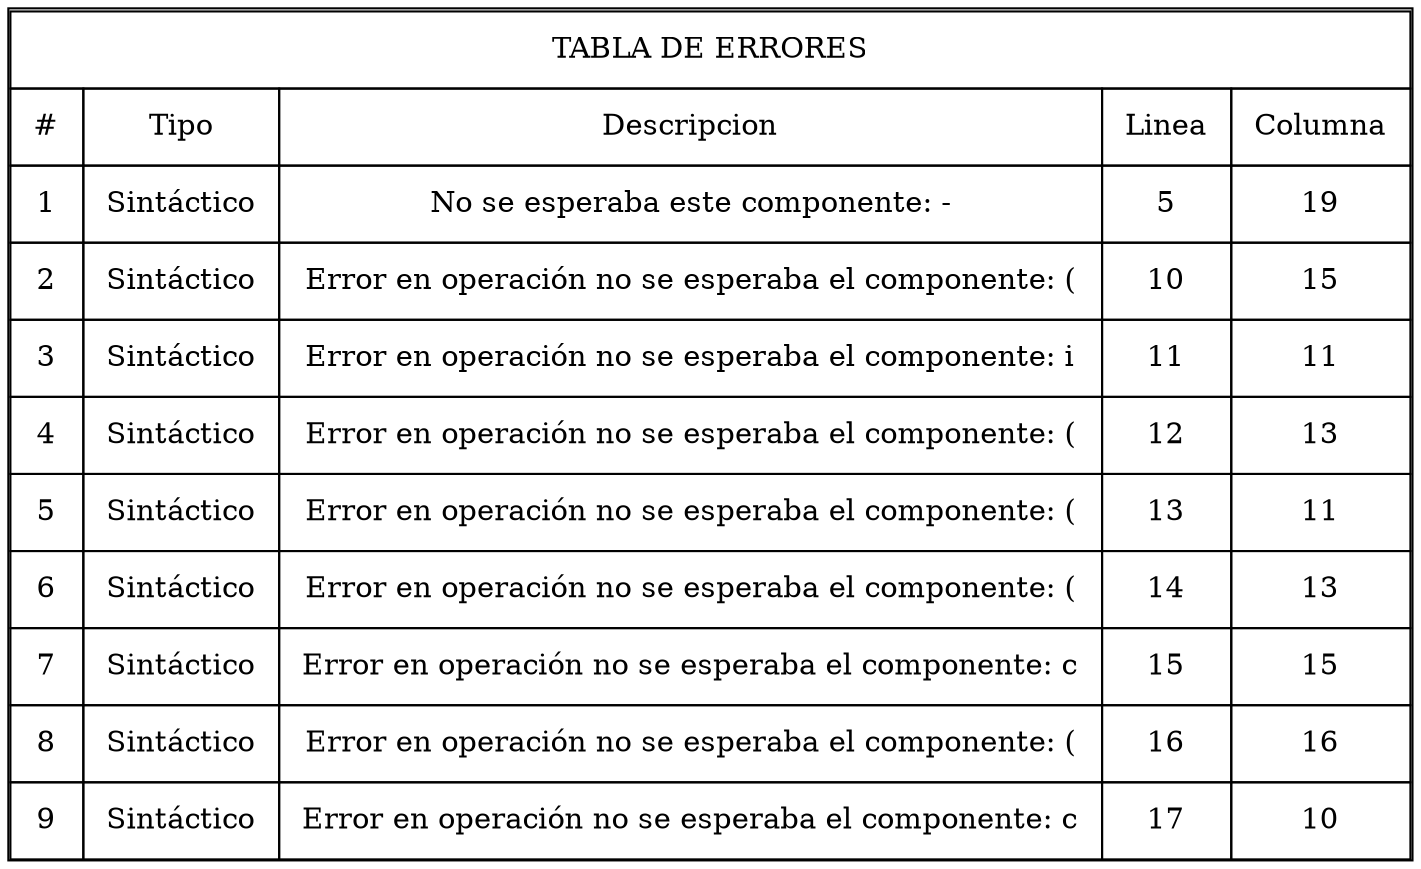 digraph grafica{
rankdir=TB;
forcelabels= true;
node [shape = plain];
TABLA [label = <<table border = '1' cellboder = '1' cellspacing='0' cellpadding='10'>
<tr>
<td COLSPAN = '5'>TABLA DE ERRORES</td>
</tr>
<tr>
<td>#</td>
<td>Tipo</td>
<td>Descripcion</td>
<td>Linea</td>
<td>Columna</td>
</tr>
<tr>
<td>1</td>
<td>Sintáctico</td>
<td>No se esperaba este componente: -</td>
<td>5</td>
<td>19</td>
</tr>
<tr>
<td>2</td>
<td>Sintáctico</td>
<td>Error en operación no se esperaba el componente: (</td>
<td>10</td>
<td>15</td>
</tr>
<tr>
<td>3</td>
<td>Sintáctico</td>
<td>Error en operación no se esperaba el componente: i</td>
<td>11</td>
<td>11</td>
</tr>
<tr>
<td>4</td>
<td>Sintáctico</td>
<td>Error en operación no se esperaba el componente: (</td>
<td>12</td>
<td>13</td>
</tr>
<tr>
<td>5</td>
<td>Sintáctico</td>
<td>Error en operación no se esperaba el componente: (</td>
<td>13</td>
<td>11</td>
</tr>
<tr>
<td>6</td>
<td>Sintáctico</td>
<td>Error en operación no se esperaba el componente: (</td>
<td>14</td>
<td>13</td>
</tr>
<tr>
<td>7</td>
<td>Sintáctico</td>
<td>Error en operación no se esperaba el componente: c</td>
<td>15</td>
<td>15</td>
</tr>
<tr>
<td>8</td>
<td>Sintáctico</td>
<td>Error en operación no se esperaba el componente: (</td>
<td>16</td>
<td>16</td>
</tr>
<tr>
<td>9</td>
<td>Sintáctico</td>
<td>Error en operación no se esperaba el componente: c</td>
<td>17</td>
<td>10</td>
</tr>
</table>>];

}